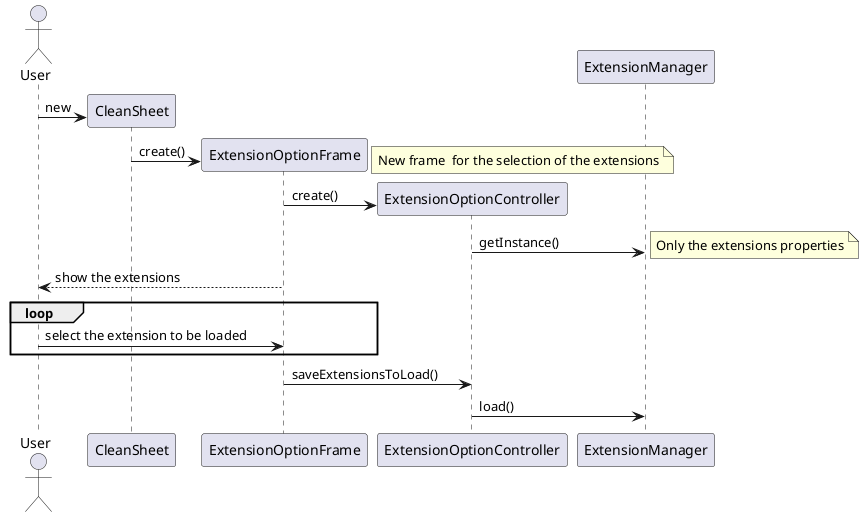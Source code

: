 @startuml auto_description_extensions_design1.png
    actor User as U
    participant CleanSheet as CS
    participant ExtensionOptionFrame as EOF 
    participant ExtensionOptionController as EOC
    participant ExtensionManager as EM

create CS
    U -> CS : new
create EOF
    CS -> EOF : create()
note right : New frame  for the selection of the extensions
create EOC
    EOF -> EOC : create()
    EOC -> EM : getInstance()
note right : Only the extensions properties
    U <-- EOF : show the extensions
loop
    U -> EOF : select the extension to be loaded
end loop
    EOF -> EOC : saveExtensionsToLoad()
    EOC -> EM : load()

    
    


@enduml
